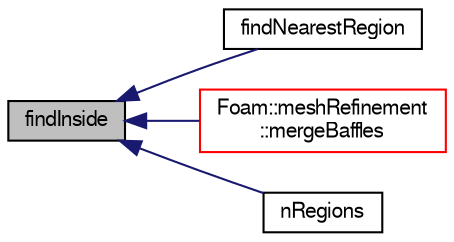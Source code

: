 digraph "findInside"
{
  bgcolor="transparent";
  edge [fontname="FreeSans",fontsize="10",labelfontname="FreeSans",labelfontsize="10"];
  node [fontname="FreeSans",fontsize="10",shape=record];
  rankdir="LR";
  Node864 [label="findInside",height=0.2,width=0.4,color="black", fillcolor="grey75", style="filled", fontcolor="black"];
  Node864 -> Node865 [dir="back",color="midnightblue",fontsize="10",style="solid",fontname="FreeSans"];
  Node865 [label="findNearestRegion",height=0.2,width=0.4,color="black",URL="$a24686.html#accaecb6e261590e099f74ce02c1bbe72",tooltip="Find nearest point on surfaces. Return surface, region and. "];
  Node864 -> Node866 [dir="back",color="midnightblue",fontsize="10",style="solid",fontname="FreeSans"];
  Node866 [label="Foam::meshRefinement\l::mergeBaffles",height=0.2,width=0.4,color="red",URL="$a24662.html#aa959f1ef1377d3a4eaac5ff099280e50",tooltip="Merge baffles. Gets pairs of faces. "];
  Node864 -> Node871 [dir="back",color="midnightblue",fontsize="10",style="solid",fontname="FreeSans"];
  Node871 [label="nRegions",height=0.2,width=0.4,color="black",URL="$a24686.html#aea6a36c10dbbc8d2f593a71aa1bb12b0"];
}
